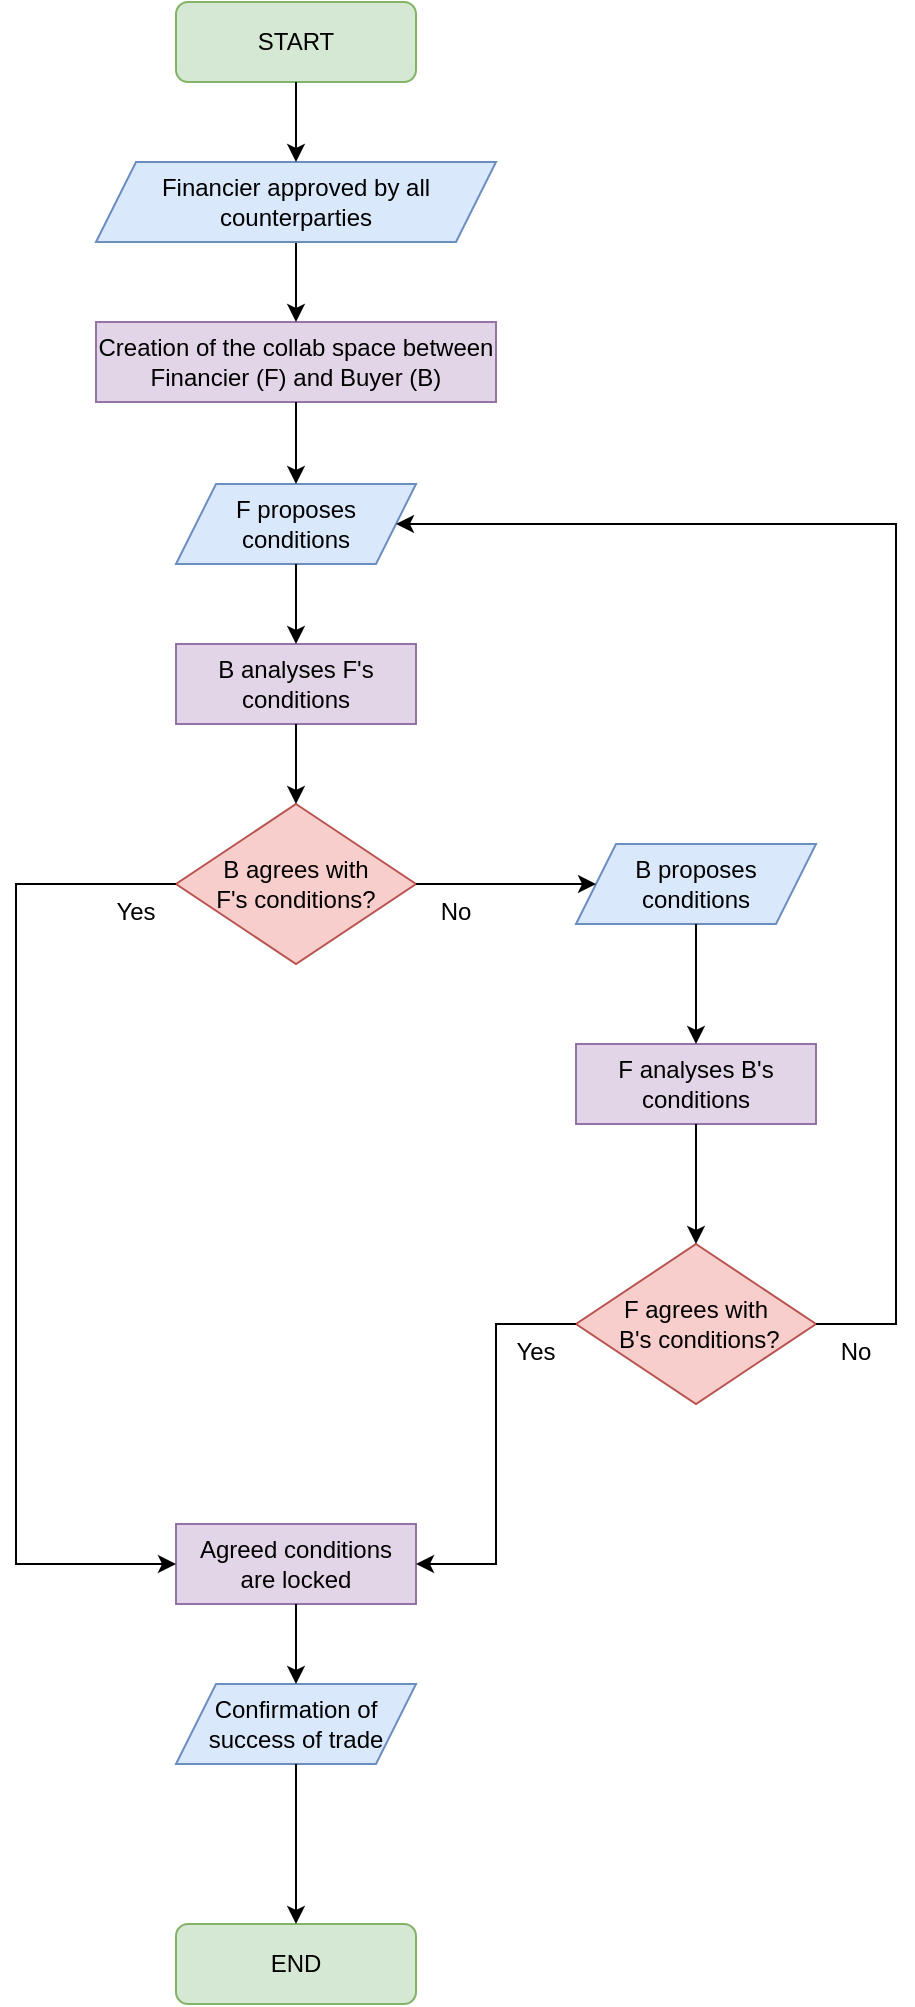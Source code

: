 <mxfile version="16.6.2" type="github">
  <diagram id="T9T_84OJomNytXF7J3cx" name="Page-1">
    <mxGraphModel dx="889" dy="569" grid="1" gridSize="10" guides="1" tooltips="1" connect="1" arrows="1" fold="1" page="1" pageScale="1" pageWidth="827" pageHeight="1169" math="0" shadow="0">
      <root>
        <mxCell id="0" />
        <mxCell id="1" parent="0" />
        <mxCell id="JOcwNh8WApF83PNUvyJ4-1" value="START" style="rounded=1;whiteSpace=wrap;html=1;fillColor=#d5e8d4;strokeColor=#82b366;" vertex="1" parent="1">
          <mxGeometry x="360" y="40" width="120" height="40" as="geometry" />
        </mxCell>
        <mxCell id="JOcwNh8WApF83PNUvyJ4-2" value="Creation of the collab space between Financier (F) and Buyer (B)" style="rounded=0;whiteSpace=wrap;html=1;fillColor=#e1d5e7;strokeColor=#9673a6;" vertex="1" parent="1">
          <mxGeometry x="320" y="200" width="200" height="40" as="geometry" />
        </mxCell>
        <mxCell id="JOcwNh8WApF83PNUvyJ4-3" value="F proposes&lt;br&gt;conditions" style="shape=parallelogram;perimeter=parallelogramPerimeter;whiteSpace=wrap;html=1;fixedSize=1;fillColor=#dae8fc;strokeColor=#6c8ebf;" vertex="1" parent="1">
          <mxGeometry x="360" y="281" width="120" height="40" as="geometry" />
        </mxCell>
        <mxCell id="JOcwNh8WApF83PNUvyJ4-4" value="B analyses F&#39;s conditions" style="rounded=0;whiteSpace=wrap;html=1;fillColor=#e1d5e7;strokeColor=#9673a6;" vertex="1" parent="1">
          <mxGeometry x="360" y="361" width="120" height="40" as="geometry" />
        </mxCell>
        <mxCell id="JOcwNh8WApF83PNUvyJ4-5" value="B agrees with&lt;br&gt;F&#39;s conditions?" style="rhombus;whiteSpace=wrap;html=1;fillColor=#f8cecc;strokeColor=#b85450;" vertex="1" parent="1">
          <mxGeometry x="360" y="441" width="120" height="80" as="geometry" />
        </mxCell>
        <mxCell id="JOcwNh8WApF83PNUvyJ4-6" value="END" style="rounded=1;whiteSpace=wrap;html=1;fillColor=#d5e8d4;strokeColor=#82b366;" vertex="1" parent="1">
          <mxGeometry x="360" y="1001" width="120" height="40" as="geometry" />
        </mxCell>
        <mxCell id="JOcwNh8WApF83PNUvyJ4-7" value="B proposes&lt;br&gt;conditions" style="shape=parallelogram;perimeter=parallelogramPerimeter;whiteSpace=wrap;html=1;fixedSize=1;fillColor=#dae8fc;strokeColor=#6c8ebf;" vertex="1" parent="1">
          <mxGeometry x="560" y="461" width="120" height="40" as="geometry" />
        </mxCell>
        <mxCell id="JOcwNh8WApF83PNUvyJ4-8" value="F agrees with&lt;br&gt;&amp;nbsp;B&#39;s conditions?" style="rhombus;whiteSpace=wrap;html=1;fillColor=#f8cecc;strokeColor=#b85450;" vertex="1" parent="1">
          <mxGeometry x="560" y="661" width="120" height="80" as="geometry" />
        </mxCell>
        <mxCell id="JOcwNh8WApF83PNUvyJ4-9" value="F analyses B&#39;s conditions" style="rounded=0;whiteSpace=wrap;html=1;fillColor=#e1d5e7;strokeColor=#9673a6;" vertex="1" parent="1">
          <mxGeometry x="560" y="561" width="120" height="40" as="geometry" />
        </mxCell>
        <mxCell id="JOcwNh8WApF83PNUvyJ4-10" value="Agreed conditions&lt;br&gt;are locked" style="rounded=0;whiteSpace=wrap;html=1;fillColor=#e1d5e7;strokeColor=#9673a6;" vertex="1" parent="1">
          <mxGeometry x="360" y="801" width="120" height="40" as="geometry" />
        </mxCell>
        <mxCell id="JOcwNh8WApF83PNUvyJ4-11" value="Confirmation of success of trade" style="shape=parallelogram;perimeter=parallelogramPerimeter;whiteSpace=wrap;html=1;fixedSize=1;fillColor=#dae8fc;strokeColor=#6c8ebf;" vertex="1" parent="1">
          <mxGeometry x="360" y="881" width="120" height="40" as="geometry" />
        </mxCell>
        <mxCell id="JOcwNh8WApF83PNUvyJ4-13" value="" style="endArrow=classic;html=1;rounded=0;exitX=0.5;exitY=1;exitDx=0;exitDy=0;entryX=0.5;entryY=0;entryDx=0;entryDy=0;" edge="1" parent="1" source="JOcwNh8WApF83PNUvyJ4-2" target="JOcwNh8WApF83PNUvyJ4-3">
          <mxGeometry width="50" height="50" relative="1" as="geometry">
            <mxPoint x="390" y="420" as="sourcePoint" />
            <mxPoint x="440" y="370" as="targetPoint" />
          </mxGeometry>
        </mxCell>
        <mxCell id="JOcwNh8WApF83PNUvyJ4-14" value="" style="endArrow=classic;html=1;rounded=0;exitX=0.5;exitY=1;exitDx=0;exitDy=0;entryX=0.5;entryY=0;entryDx=0;entryDy=0;" edge="1" parent="1" source="JOcwNh8WApF83PNUvyJ4-3" target="JOcwNh8WApF83PNUvyJ4-4">
          <mxGeometry width="50" height="50" relative="1" as="geometry">
            <mxPoint x="390" y="381" as="sourcePoint" />
            <mxPoint x="440" y="331" as="targetPoint" />
          </mxGeometry>
        </mxCell>
        <mxCell id="JOcwNh8WApF83PNUvyJ4-15" value="" style="endArrow=classic;html=1;rounded=0;exitX=0.5;exitY=1;exitDx=0;exitDy=0;entryX=0.5;entryY=0;entryDx=0;entryDy=0;" edge="1" parent="1" source="JOcwNh8WApF83PNUvyJ4-4" target="JOcwNh8WApF83PNUvyJ4-5">
          <mxGeometry width="50" height="50" relative="1" as="geometry">
            <mxPoint x="390" y="491" as="sourcePoint" />
            <mxPoint x="440" y="441" as="targetPoint" />
          </mxGeometry>
        </mxCell>
        <mxCell id="JOcwNh8WApF83PNUvyJ4-17" value="" style="endArrow=classic;html=1;rounded=0;exitX=1;exitY=0.5;exitDx=0;exitDy=0;entryX=0;entryY=0.5;entryDx=0;entryDy=0;" edge="1" parent="1" source="JOcwNh8WApF83PNUvyJ4-5" target="JOcwNh8WApF83PNUvyJ4-7">
          <mxGeometry width="50" height="50" relative="1" as="geometry">
            <mxPoint x="390" y="621" as="sourcePoint" />
            <mxPoint x="440" y="571" as="targetPoint" />
          </mxGeometry>
        </mxCell>
        <mxCell id="JOcwNh8WApF83PNUvyJ4-18" value="" style="endArrow=classic;html=1;rounded=0;exitX=0.5;exitY=1;exitDx=0;exitDy=0;" edge="1" parent="1" source="JOcwNh8WApF83PNUvyJ4-7" target="JOcwNh8WApF83PNUvyJ4-9">
          <mxGeometry width="50" height="50" relative="1" as="geometry">
            <mxPoint x="430" y="621" as="sourcePoint" />
            <mxPoint x="480" y="571" as="targetPoint" />
          </mxGeometry>
        </mxCell>
        <mxCell id="JOcwNh8WApF83PNUvyJ4-19" value="" style="endArrow=classic;html=1;rounded=0;exitX=0.5;exitY=1;exitDx=0;exitDy=0;entryX=0.5;entryY=0;entryDx=0;entryDy=0;" edge="1" parent="1" source="JOcwNh8WApF83PNUvyJ4-9" target="JOcwNh8WApF83PNUvyJ4-8">
          <mxGeometry width="50" height="50" relative="1" as="geometry">
            <mxPoint x="430" y="621" as="sourcePoint" />
            <mxPoint x="480" y="571" as="targetPoint" />
          </mxGeometry>
        </mxCell>
        <mxCell id="JOcwNh8WApF83PNUvyJ4-20" value="" style="edgeStyle=segmentEdgeStyle;endArrow=classic;html=1;rounded=0;exitX=0;exitY=0.5;exitDx=0;exitDy=0;entryX=1;entryY=0.5;entryDx=0;entryDy=0;" edge="1" parent="1" source="JOcwNh8WApF83PNUvyJ4-8" target="JOcwNh8WApF83PNUvyJ4-10">
          <mxGeometry width="50" height="50" relative="1" as="geometry">
            <mxPoint x="390" y="621" as="sourcePoint" />
            <mxPoint x="440" y="571" as="targetPoint" />
            <Array as="points">
              <mxPoint x="520" y="701" />
              <mxPoint x="520" y="821" />
            </Array>
          </mxGeometry>
        </mxCell>
        <mxCell id="JOcwNh8WApF83PNUvyJ4-21" value="" style="edgeStyle=segmentEdgeStyle;endArrow=classic;html=1;rounded=0;exitX=1;exitY=0.5;exitDx=0;exitDy=0;entryX=1;entryY=0.5;entryDx=0;entryDy=0;" edge="1" parent="1" source="JOcwNh8WApF83PNUvyJ4-8" target="JOcwNh8WApF83PNUvyJ4-3">
          <mxGeometry width="50" height="50" relative="1" as="geometry">
            <mxPoint x="390" y="621" as="sourcePoint" />
            <mxPoint x="440" y="571" as="targetPoint" />
            <Array as="points">
              <mxPoint x="720" y="701" />
              <mxPoint x="720" y="301" />
            </Array>
          </mxGeometry>
        </mxCell>
        <mxCell id="JOcwNh8WApF83PNUvyJ4-22" value="" style="endArrow=classic;html=1;rounded=0;exitX=0.5;exitY=1;exitDx=0;exitDy=0;entryX=0.5;entryY=0;entryDx=0;entryDy=0;" edge="1" parent="1" source="JOcwNh8WApF83PNUvyJ4-10" target="JOcwNh8WApF83PNUvyJ4-11">
          <mxGeometry width="50" height="50" relative="1" as="geometry">
            <mxPoint x="390" y="701" as="sourcePoint" />
            <mxPoint x="440" y="651" as="targetPoint" />
          </mxGeometry>
        </mxCell>
        <mxCell id="JOcwNh8WApF83PNUvyJ4-23" value="" style="endArrow=classic;html=1;rounded=0;exitX=0.5;exitY=1;exitDx=0;exitDy=0;entryX=0.5;entryY=0;entryDx=0;entryDy=0;" edge="1" parent="1" source="JOcwNh8WApF83PNUvyJ4-11" target="JOcwNh8WApF83PNUvyJ4-6">
          <mxGeometry width="50" height="50" relative="1" as="geometry">
            <mxPoint x="390" y="891" as="sourcePoint" />
            <mxPoint x="440" y="841" as="targetPoint" />
          </mxGeometry>
        </mxCell>
        <mxCell id="JOcwNh8WApF83PNUvyJ4-26" style="edgeStyle=orthogonalEdgeStyle;rounded=0;orthogonalLoop=1;jettySize=auto;html=1;exitX=0.5;exitY=1;exitDx=0;exitDy=0;entryX=0.5;entryY=0;entryDx=0;entryDy=0;" edge="1" parent="1" source="JOcwNh8WApF83PNUvyJ4-24" target="JOcwNh8WApF83PNUvyJ4-2">
          <mxGeometry relative="1" as="geometry" />
        </mxCell>
        <mxCell id="JOcwNh8WApF83PNUvyJ4-24" value="Financier approved by all counterparties" style="shape=parallelogram;perimeter=parallelogramPerimeter;whiteSpace=wrap;html=1;fixedSize=1;fillColor=#dae8fc;strokeColor=#6c8ebf;" vertex="1" parent="1">
          <mxGeometry x="320" y="120" width="200" height="40" as="geometry" />
        </mxCell>
        <mxCell id="JOcwNh8WApF83PNUvyJ4-25" value="" style="endArrow=classic;html=1;rounded=0;exitX=0.5;exitY=1;exitDx=0;exitDy=0;entryX=0.5;entryY=0;entryDx=0;entryDy=0;" edge="1" parent="1" source="JOcwNh8WApF83PNUvyJ4-1" target="JOcwNh8WApF83PNUvyJ4-24">
          <mxGeometry width="50" height="50" relative="1" as="geometry">
            <mxPoint x="390" y="230" as="sourcePoint" />
            <mxPoint x="440" y="180" as="targetPoint" />
          </mxGeometry>
        </mxCell>
        <mxCell id="JOcwNh8WApF83PNUvyJ4-27" value="No" style="text;html=1;strokeColor=none;fillColor=none;align=center;verticalAlign=middle;whiteSpace=wrap;rounded=0;" vertex="1" parent="1">
          <mxGeometry x="680" y="700" width="40" height="30" as="geometry" />
        </mxCell>
        <mxCell id="JOcwNh8WApF83PNUvyJ4-29" value="" style="edgeStyle=segmentEdgeStyle;endArrow=classic;html=1;rounded=0;exitX=0;exitY=0.5;exitDx=0;exitDy=0;entryX=0;entryY=0.5;entryDx=0;entryDy=0;startArrow=none;" edge="1" parent="1" source="JOcwNh8WApF83PNUvyJ4-5" target="JOcwNh8WApF83PNUvyJ4-10">
          <mxGeometry width="50" height="50" relative="1" as="geometry">
            <mxPoint x="390" y="620" as="sourcePoint" />
            <mxPoint x="440" y="570" as="targetPoint" />
            <Array as="points">
              <mxPoint x="280" y="481" />
              <mxPoint x="280" y="821" />
            </Array>
          </mxGeometry>
        </mxCell>
        <mxCell id="JOcwNh8WApF83PNUvyJ4-30" value="Yes" style="text;html=1;strokeColor=none;fillColor=none;align=center;verticalAlign=middle;whiteSpace=wrap;rounded=0;" vertex="1" parent="1">
          <mxGeometry x="320" y="480" width="40" height="30" as="geometry" />
        </mxCell>
        <mxCell id="JOcwNh8WApF83PNUvyJ4-32" value="No" style="text;html=1;strokeColor=none;fillColor=none;align=center;verticalAlign=middle;whiteSpace=wrap;rounded=0;" vertex="1" parent="1">
          <mxGeometry x="480" y="480" width="40" height="30" as="geometry" />
        </mxCell>
        <mxCell id="JOcwNh8WApF83PNUvyJ4-33" value="Yes" style="text;html=1;strokeColor=none;fillColor=none;align=center;verticalAlign=middle;whiteSpace=wrap;rounded=0;" vertex="1" parent="1">
          <mxGeometry x="520" y="700" width="40" height="30" as="geometry" />
        </mxCell>
      </root>
    </mxGraphModel>
  </diagram>
</mxfile>
